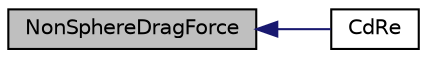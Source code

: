 digraph "NonSphereDragForce"
{
  bgcolor="transparent";
  edge [fontname="Helvetica",fontsize="10",labelfontname="Helvetica",labelfontsize="10"];
  node [fontname="Helvetica",fontsize="10",shape=record];
  rankdir="LR";
  Node50 [label="NonSphereDragForce",height=0.2,width=0.4,color="black", fillcolor="grey75", style="filled", fontcolor="black"];
  Node50 -> Node51 [dir="back",color="midnightblue",fontsize="10",style="solid",fontname="Helvetica"];
  Node51 [label="CdRe",height=0.2,width=0.4,color="black",URL="$a25241.html#a22e04ea13a47c6b5b42f22646731d3a1",tooltip="Drag coefficient multiplied by Reynolds number. "];
}
